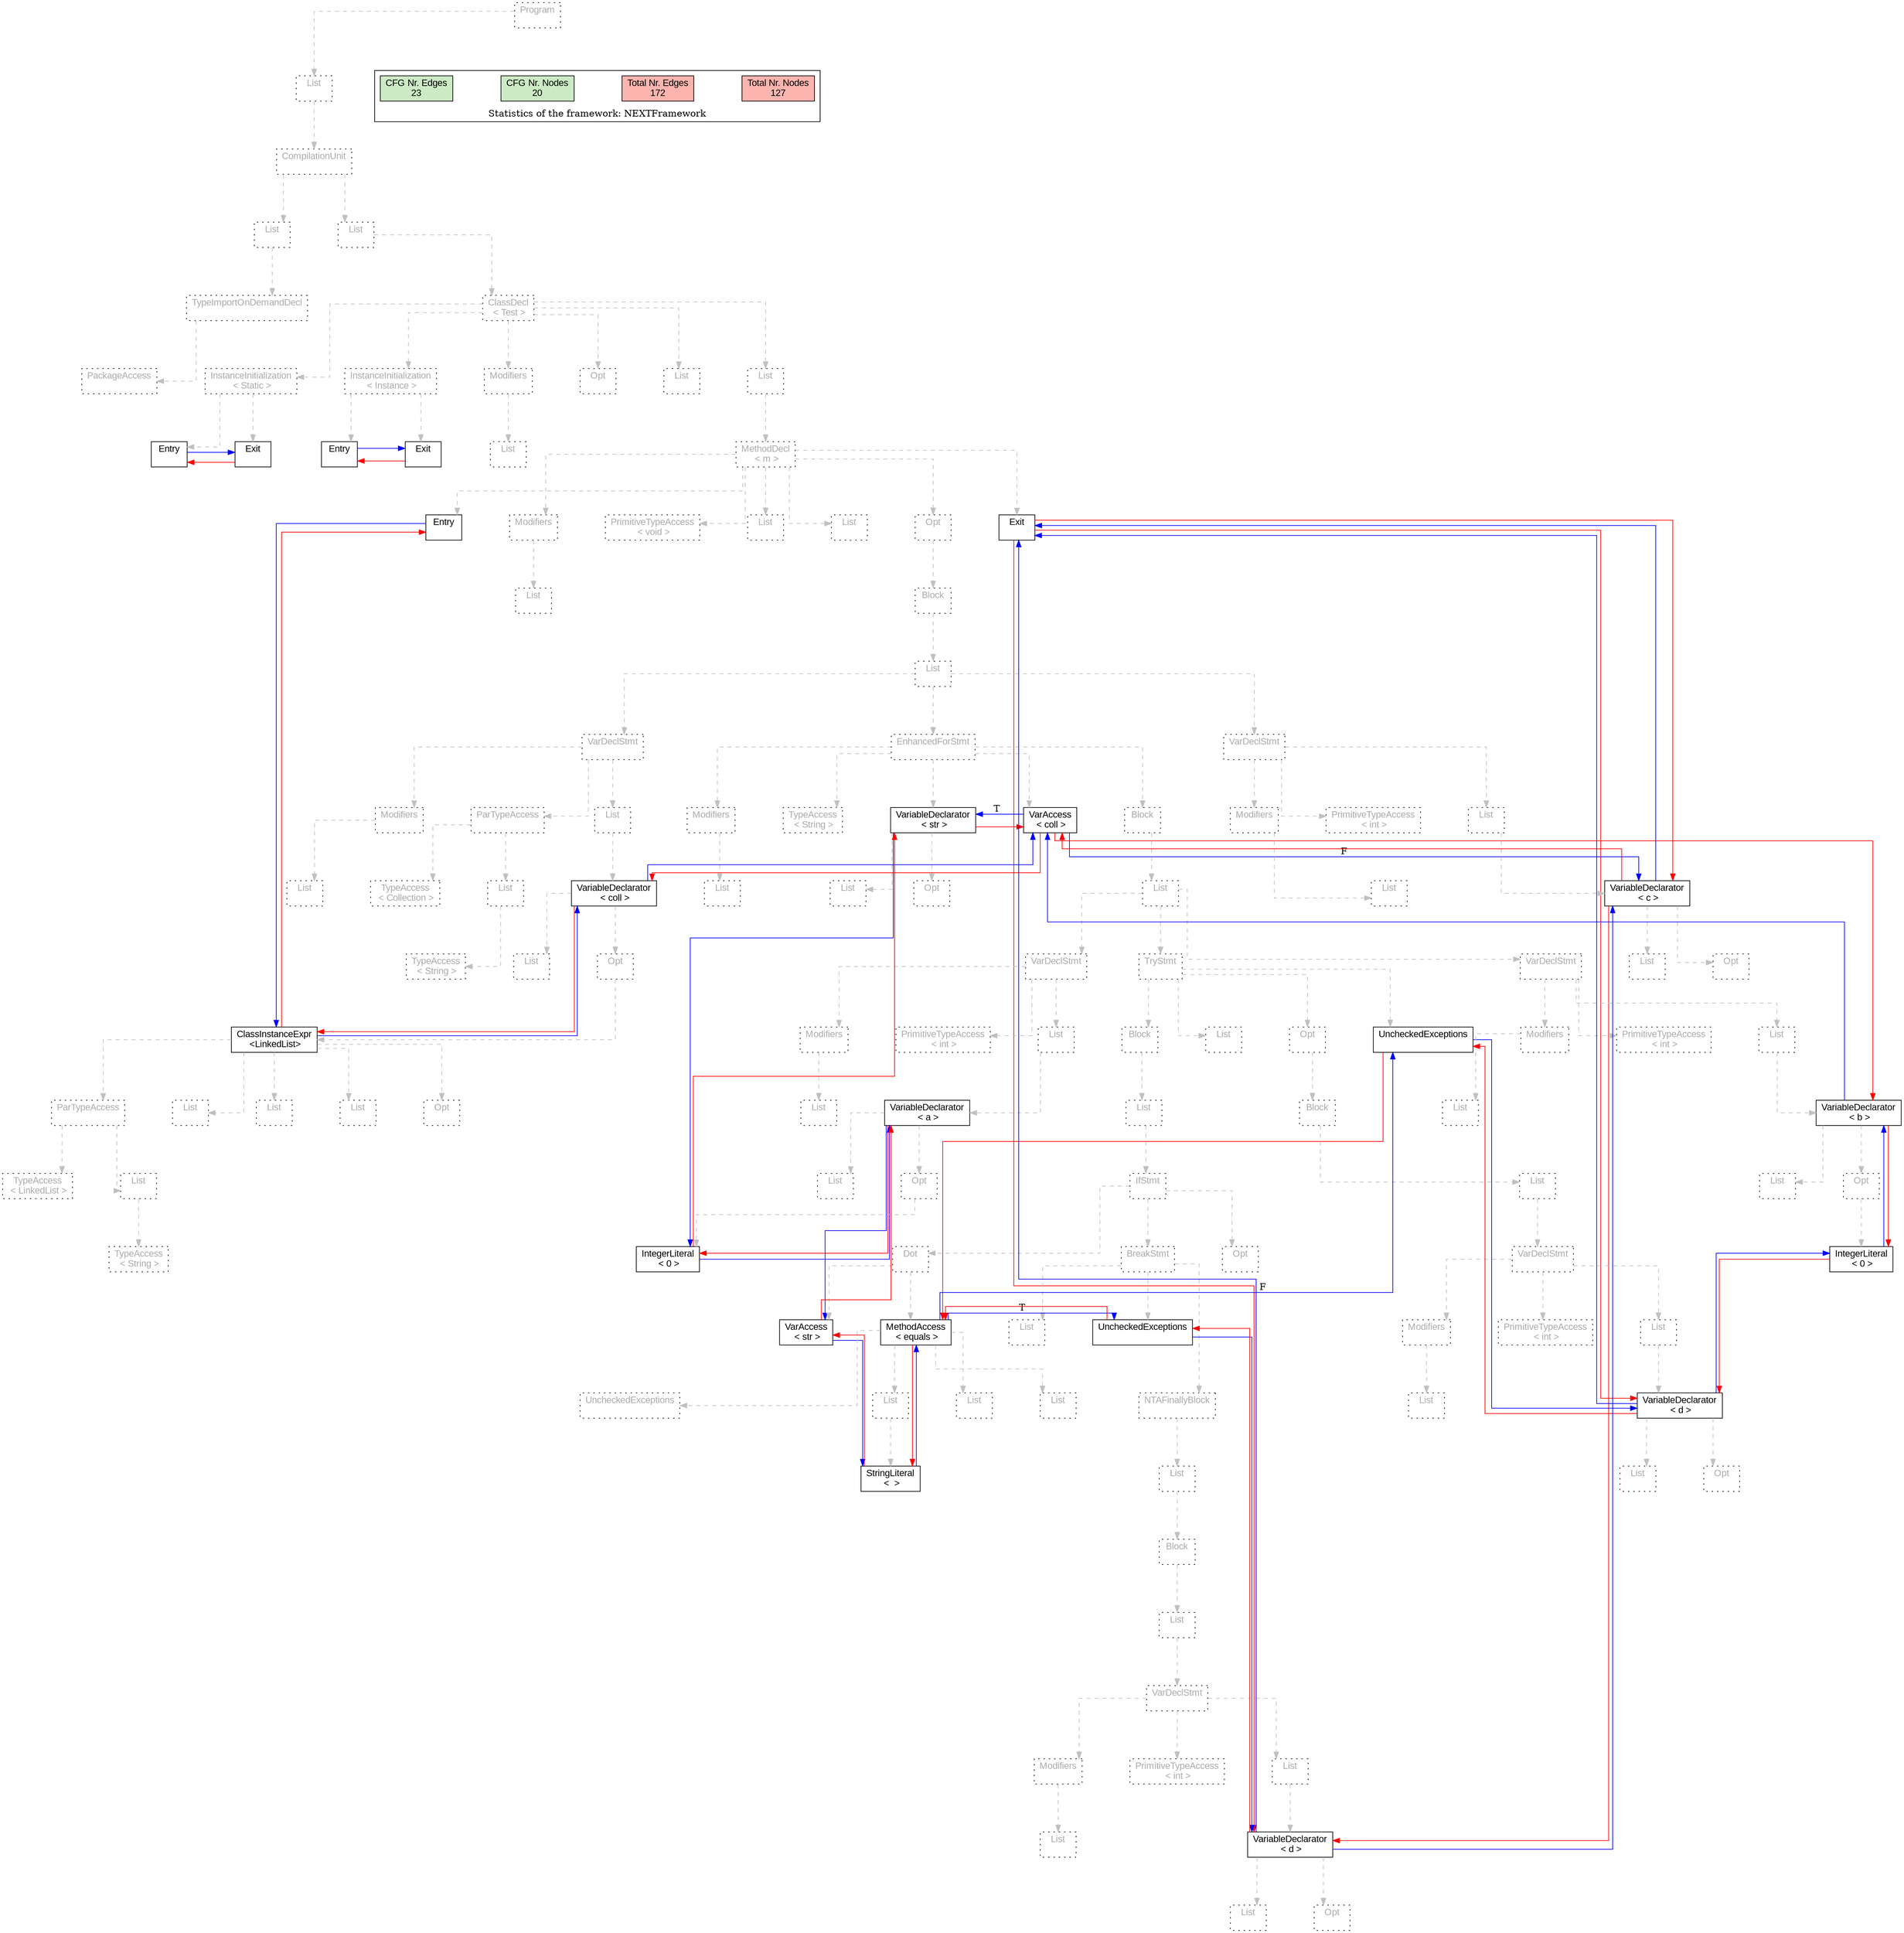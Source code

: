 digraph G {
graph [splines=ortho, nodesep="1", ranksep="1"]
node [shape=rect, fontname=Arial];
{ rank = same; "Program[0]"}
{ rank = same; "List[1]"}
{ rank = same; "CompilationUnit[2]"}
{ rank = same; "List[3]"; "List[6]"}
{ rank = same; "TypeImportOnDemandDecl[4]"; "ClassDecl[7]"}
{ rank = same; "PackageAccess[5]"; "Modifiers[24]"; "Opt[26]"; "List[27]"; "List[28]"; "InstanceInitialization[8]"; "InstanceInitialization[16]"}
{ rank = same; "List[25]"; "MethodDecl[29]"; "Entry[9]"; "Exit[10]"; "Entry[17]"; "Exit[18]"}
{ rank = same; "Entry[30]"; "Modifiers[31]"; "PrimitiveTypeAccess[33]"; "List[34]"; "List[35]"; "Opt[36]"; "Exit[37]"}
{ rank = same; "List[32]"; "Block[37]"}
{ rank = same; "List[38]"}
{ rank = same; "VarDeclStmt[39]"; "EnhancedForStmt[59]"; "VarDeclStmt[129]"}
{ rank = same; "Modifiers[40]"; "ParTypeAccess[42]"; "List[46]"; "Modifiers[60]"; "TypeAccess[62]"; "VariableDeclarator[63]"; "VarAccess[66]"; "Block[67]"; "Modifiers[130]"; "PrimitiveTypeAccess[132]"; "List[133]"}
{ rank = same; "List[41]"; "TypeAccess[43]"; "List[44]"; "VariableDeclarator[47]"; "List[61]"; "List[64]"; "Opt[65]"; "List[68]"; "List[131]"; "VariableDeclarator[134]"}
{ rank = same; "TypeAccess[45]"; "List[48]"; "Opt[49]"; "VarDeclStmt[69]"; "TryStmt[78]"; "VarDeclStmt[120]"; "List[135]"; "Opt[136]"}
{ rank = same; "ClassInstanceExpr[50]"; "Modifiers[70]"; "PrimitiveTypeAccess[72]"; "List[73]"; "Block[79]"; "List[107]"; "Opt[108]"; "UncheckedExceptions[119]"; "Modifiers[121]"; "PrimitiveTypeAccess[123]"; "List[124]"}
{ rank = same; "ParTypeAccess[51]"; "List[55]"; "Opt[56]"; "List[57]"; "List[58]"; "List[71]"; "VariableDeclarator[74]"; "List[80]"; "Block[109]"; "List[122]"; "VariableDeclarator[125]"}
{ rank = same; "TypeAccess[54]"; "IntegerLiteral[77]"; "Dot[82]"; "BreakStmt[90]"; "Opt[106]"; "VarDeclStmt[111]"; "IntegerLiteral[128]"}
{ rank = same; "TypeAccess[52]"; "List[53]"; "List[75]"; "Opt[76]"; "IfStmt[81]"; "List[110]"; "List[126]"; "Opt[127]"}
{ rank = same; "List[86]"; "List[88]"; "List[89]"; "UncheckedExceptions[85]"; "NTAFinallyBlock[93]"; "List[113]"; "VariableDeclarator[116]"}
{ rank = same; "VarAccess[83]"; "MethodAccess[84]"; "List[105]"; "UncheckedExceptions[91]"; "Modifiers[112]"; "PrimitiveTypeAccess[114]"; "List[115]"}
{ rank = same; "Block[95]"}
{ rank = same; "StringLiteral[87]"; "List[94]"; "List[117]"; "Opt[118]"}
{ rank = same; "VarDeclStmt[97]"}
{ rank = same; "List[96]"}
{ rank = same; "List[99]"; "VariableDeclarator[102]"}
{ rank = same; "Modifiers[98]"; "PrimitiveTypeAccess[100]"; "List[101]"}
{ rank = same; "List[103]"; "Opt[104]"}
"Program[0]" [label="Program\n ", style= dotted   fillcolor="#eeeeee" fontcolor="#aaaaaa"  ]
"List[1]" [label="List\n ", style= dotted   fillcolor="#eeeeee" fontcolor="#aaaaaa"  ]
"CompilationUnit[2]" [label="CompilationUnit\n ", style= dotted   fillcolor="#eeeeee" fontcolor="#aaaaaa"  ]
"List[3]" [label="List\n ", style= dotted   fillcolor="#eeeeee" fontcolor="#aaaaaa"  ]
"TypeImportOnDemandDecl[4]" [label="TypeImportOnDemandDecl\n ", style= dotted   fillcolor="#eeeeee" fontcolor="#aaaaaa"  ]
"PackageAccess[5]" [label="PackageAccess\n ", style= dotted   fillcolor="#eeeeee" fontcolor="#aaaaaa"  ]
"List[6]" [label="List\n ", style= dotted   fillcolor="#eeeeee" fontcolor="#aaaaaa"  ]
"ClassDecl[7]" [label="ClassDecl\n < Test >", style= dotted   fillcolor="#eeeeee" fontcolor="#aaaaaa"  ]
"Modifiers[24]" [label="Modifiers\n ", style= dotted   fillcolor="#eeeeee" fontcolor="#aaaaaa"  ]
"List[25]" [label="List\n ", style= dotted   fillcolor="#eeeeee" fontcolor="#aaaaaa"  ]
"Opt[26]" [label="Opt\n ", style= dotted   fillcolor="#eeeeee" fontcolor="#aaaaaa"  ]
"List[27]" [label="List\n ", style= dotted   fillcolor="#eeeeee" fontcolor="#aaaaaa"  ]
"List[28]" [label="List\n ", style= dotted   fillcolor="#eeeeee" fontcolor="#aaaaaa"  ]
"MethodDecl[29]" [label="MethodDecl\n < m >", style= dotted   fillcolor="#eeeeee" fontcolor="#aaaaaa"  ]
"Entry[30]" [label="Entry\n ", fillcolor=white   style=filled  ]
"Modifiers[31]" [label="Modifiers\n ", style= dotted   fillcolor="#eeeeee" fontcolor="#aaaaaa"  ]
"List[32]" [label="List\n ", style= dotted   fillcolor="#eeeeee" fontcolor="#aaaaaa"  ]
"PrimitiveTypeAccess[33]" [label="PrimitiveTypeAccess\n < void >", style= dotted   fillcolor="#eeeeee" fontcolor="#aaaaaa"  ]
"List[34]" [label="List\n ", style= dotted   fillcolor="#eeeeee" fontcolor="#aaaaaa"  ]
"List[35]" [label="List\n ", style= dotted   fillcolor="#eeeeee" fontcolor="#aaaaaa"  ]
"Opt[36]" [label="Opt\n ", style= dotted   fillcolor="#eeeeee" fontcolor="#aaaaaa"  ]
"Block[37]" [label="Block\n ", style= dotted   fillcolor="#eeeeee" fontcolor="#aaaaaa"  ]
"List[38]" [label="List\n ", style= dotted   fillcolor="#eeeeee" fontcolor="#aaaaaa"  ]
"VarDeclStmt[39]" [label="VarDeclStmt\n ", style= dotted   fillcolor="#eeeeee" fontcolor="#aaaaaa"  ]
"Modifiers[40]" [label="Modifiers\n ", style= dotted   fillcolor="#eeeeee" fontcolor="#aaaaaa"  ]
"List[41]" [label="List\n ", style= dotted   fillcolor="#eeeeee" fontcolor="#aaaaaa"  ]
"ParTypeAccess[42]" [label="ParTypeAccess\n ", style= dotted   fillcolor="#eeeeee" fontcolor="#aaaaaa"  ]
"TypeAccess[43]" [label="TypeAccess\n < Collection >", style= dotted   fillcolor="#eeeeee" fontcolor="#aaaaaa"  ]
"List[44]" [label="List\n ", style= dotted   fillcolor="#eeeeee" fontcolor="#aaaaaa"  ]
"TypeAccess[45]" [label="TypeAccess\n < String >", style= dotted   fillcolor="#eeeeee" fontcolor="#aaaaaa"  ]
"List[46]" [label="List\n ", style= dotted   fillcolor="#eeeeee" fontcolor="#aaaaaa"  ]
"VariableDeclarator[47]" [label="VariableDeclarator\n < coll >", fillcolor=white   style=filled  ]
"List[48]" [label="List\n ", style= dotted   fillcolor="#eeeeee" fontcolor="#aaaaaa"  ]
"Opt[49]" [label="Opt\n ", style= dotted   fillcolor="#eeeeee" fontcolor="#aaaaaa"  ]
"ClassInstanceExpr[50]" [label="ClassInstanceExpr\n <LinkedList>", fillcolor=white   style=filled  ]
"ParTypeAccess[51]" [label="ParTypeAccess\n ", style= dotted   fillcolor="#eeeeee" fontcolor="#aaaaaa"  ]
"TypeAccess[52]" [label="TypeAccess\n < LinkedList >", style= dotted   fillcolor="#eeeeee" fontcolor="#aaaaaa"  ]
"List[53]" [label="List\n ", style= dotted   fillcolor="#eeeeee" fontcolor="#aaaaaa"  ]
"TypeAccess[54]" [label="TypeAccess\n < String >", style= dotted   fillcolor="#eeeeee" fontcolor="#aaaaaa"  ]
"List[55]" [label="List\n ", style= dotted   fillcolor="#eeeeee" fontcolor="#aaaaaa"  ]
"Opt[56]" [label="Opt\n ", style= dotted   fillcolor="#eeeeee" fontcolor="#aaaaaa"  ]
"List[57]" [label="List\n ", style= dotted   fillcolor="#eeeeee" fontcolor="#aaaaaa"  ]
"List[58]" [label="List\n ", style= dotted   fillcolor="#eeeeee" fontcolor="#aaaaaa"  ]
"EnhancedForStmt[59]" [label="EnhancedForStmt\n ", style= dotted   fillcolor="#eeeeee" fontcolor="#aaaaaa"  ]
"Modifiers[60]" [label="Modifiers\n ", style= dotted   fillcolor="#eeeeee" fontcolor="#aaaaaa"  ]
"List[61]" [label="List\n ", style= dotted   fillcolor="#eeeeee" fontcolor="#aaaaaa"  ]
"TypeAccess[62]" [label="TypeAccess\n < String >", style= dotted   fillcolor="#eeeeee" fontcolor="#aaaaaa"  ]
"VariableDeclarator[63]" [label="VariableDeclarator\n < str >", fillcolor=white   style=filled  ]
"List[64]" [label="List\n ", style= dotted   fillcolor="#eeeeee" fontcolor="#aaaaaa"  ]
"Opt[65]" [label="Opt\n ", style= dotted   fillcolor="#eeeeee" fontcolor="#aaaaaa"  ]
"VarAccess[66]" [label="VarAccess\n < coll >", fillcolor=white   style=filled  ]
"Block[67]" [label="Block\n ", style= dotted   fillcolor="#eeeeee" fontcolor="#aaaaaa"  ]
"List[68]" [label="List\n ", style= dotted   fillcolor="#eeeeee" fontcolor="#aaaaaa"  ]
"VarDeclStmt[69]" [label="VarDeclStmt\n ", style= dotted   fillcolor="#eeeeee" fontcolor="#aaaaaa"  ]
"Modifiers[70]" [label="Modifiers\n ", style= dotted   fillcolor="#eeeeee" fontcolor="#aaaaaa"  ]
"List[71]" [label="List\n ", style= dotted   fillcolor="#eeeeee" fontcolor="#aaaaaa"  ]
"PrimitiveTypeAccess[72]" [label="PrimitiveTypeAccess\n < int >", style= dotted   fillcolor="#eeeeee" fontcolor="#aaaaaa"  ]
"List[73]" [label="List\n ", style= dotted   fillcolor="#eeeeee" fontcolor="#aaaaaa"  ]
"VariableDeclarator[74]" [label="VariableDeclarator\n < a >", fillcolor=white   style=filled  ]
"List[75]" [label="List\n ", style= dotted   fillcolor="#eeeeee" fontcolor="#aaaaaa"  ]
"Opt[76]" [label="Opt\n ", style= dotted   fillcolor="#eeeeee" fontcolor="#aaaaaa"  ]
"IntegerLiteral[77]" [label="IntegerLiteral\n < 0 >", fillcolor=white   style=filled  ]
"TryStmt[78]" [label="TryStmt\n ", style= dotted   fillcolor="#eeeeee" fontcolor="#aaaaaa"  ]
"Block[79]" [label="Block\n ", style= dotted   fillcolor="#eeeeee" fontcolor="#aaaaaa"  ]
"List[80]" [label="List\n ", style= dotted   fillcolor="#eeeeee" fontcolor="#aaaaaa"  ]
"IfStmt[81]" [label="IfStmt\n ", style= dotted   fillcolor="#eeeeee" fontcolor="#aaaaaa"  ]
"Dot[82]" [label="Dot\n ", style= dotted   fillcolor="#eeeeee" fontcolor="#aaaaaa"  ]
"VarAccess[83]" [label="VarAccess\n < str >", fillcolor=white   style=filled  ]
"MethodAccess[84]" [label="MethodAccess\n < equals >", fillcolor=white   style=filled  ]
"List[86]" [label="List\n ", style= dotted   fillcolor="#eeeeee" fontcolor="#aaaaaa"  ]
"StringLiteral[87]" [label="StringLiteral\n <  >", fillcolor=white   style=filled  ]
"List[88]" [label="List\n ", style= dotted   fillcolor="#eeeeee" fontcolor="#aaaaaa"  ]
"List[89]" [label="List\n ", style= dotted   fillcolor="#eeeeee" fontcolor="#aaaaaa"  ]
"UncheckedExceptions[85]" [label="UncheckedExceptions\n ", style= dotted   fillcolor="#eeeeee" fontcolor="#aaaaaa"  ]
"BreakStmt[90]" [label="BreakStmt\n ", style= dotted   fillcolor="#eeeeee" fontcolor="#aaaaaa"  ]
"NTAFinallyBlock[93]" [label="NTAFinallyBlock\n ", style= dotted   fillcolor="#eeeeee" fontcolor="#aaaaaa"  ]
"List[94]" [label="List\n ", style= dotted   fillcolor="#eeeeee" fontcolor="#aaaaaa"  ]
"Block[95]" [label="Block\n ", style= dotted   fillcolor="#eeeeee" fontcolor="#aaaaaa"  ]
"List[96]" [label="List\n ", style= dotted   fillcolor="#eeeeee" fontcolor="#aaaaaa"  ]
"VarDeclStmt[97]" [label="VarDeclStmt\n ", style= dotted   fillcolor="#eeeeee" fontcolor="#aaaaaa"  ]
"Modifiers[98]" [label="Modifiers\n ", style= dotted   fillcolor="#eeeeee" fontcolor="#aaaaaa"  ]
"List[99]" [label="List\n ", style= dotted   fillcolor="#eeeeee" fontcolor="#aaaaaa"  ]
"PrimitiveTypeAccess[100]" [label="PrimitiveTypeAccess\n < int >", style= dotted   fillcolor="#eeeeee" fontcolor="#aaaaaa"  ]
"List[101]" [label="List\n ", style= dotted   fillcolor="#eeeeee" fontcolor="#aaaaaa"  ]
"VariableDeclarator[102]" [label="VariableDeclarator\n < d >", fillcolor=white   style=filled  ]
"List[103]" [label="List\n ", style= dotted   fillcolor="#eeeeee" fontcolor="#aaaaaa"  ]
"Opt[104]" [label="Opt\n ", style= dotted   fillcolor="#eeeeee" fontcolor="#aaaaaa"  ]
"List[105]" [label="List\n ", style= dotted   fillcolor="#eeeeee" fontcolor="#aaaaaa"  ]
"UncheckedExceptions[91]" [label="UncheckedExceptions\n ", fillcolor=white   style=filled  ]
"Opt[106]" [label="Opt\n ", style= dotted   fillcolor="#eeeeee" fontcolor="#aaaaaa"  ]
"List[107]" [label="List\n ", style= dotted   fillcolor="#eeeeee" fontcolor="#aaaaaa"  ]
"Opt[108]" [label="Opt\n ", style= dotted   fillcolor="#eeeeee" fontcolor="#aaaaaa"  ]
"Block[109]" [label="Block\n ", style= dotted   fillcolor="#eeeeee" fontcolor="#aaaaaa"  ]
"List[110]" [label="List\n ", style= dotted   fillcolor="#eeeeee" fontcolor="#aaaaaa"  ]
"VarDeclStmt[111]" [label="VarDeclStmt\n ", style= dotted   fillcolor="#eeeeee" fontcolor="#aaaaaa"  ]
"Modifiers[112]" [label="Modifiers\n ", style= dotted   fillcolor="#eeeeee" fontcolor="#aaaaaa"  ]
"List[113]" [label="List\n ", style= dotted   fillcolor="#eeeeee" fontcolor="#aaaaaa"  ]
"PrimitiveTypeAccess[114]" [label="PrimitiveTypeAccess\n < int >", style= dotted   fillcolor="#eeeeee" fontcolor="#aaaaaa"  ]
"List[115]" [label="List\n ", style= dotted   fillcolor="#eeeeee" fontcolor="#aaaaaa"  ]
"VariableDeclarator[116]" [label="VariableDeclarator\n < d >", fillcolor=white   style=filled  ]
"List[117]" [label="List\n ", style= dotted   fillcolor="#eeeeee" fontcolor="#aaaaaa"  ]
"Opt[118]" [label="Opt\n ", style= dotted   fillcolor="#eeeeee" fontcolor="#aaaaaa"  ]
"UncheckedExceptions[119]" [label="UncheckedExceptions\n ", fillcolor=white   style=filled  ]
"VarDeclStmt[120]" [label="VarDeclStmt\n ", style= dotted   fillcolor="#eeeeee" fontcolor="#aaaaaa"  ]
"Modifiers[121]" [label="Modifiers\n ", style= dotted   fillcolor="#eeeeee" fontcolor="#aaaaaa"  ]
"List[122]" [label="List\n ", style= dotted   fillcolor="#eeeeee" fontcolor="#aaaaaa"  ]
"PrimitiveTypeAccess[123]" [label="PrimitiveTypeAccess\n < int >", style= dotted   fillcolor="#eeeeee" fontcolor="#aaaaaa"  ]
"List[124]" [label="List\n ", style= dotted   fillcolor="#eeeeee" fontcolor="#aaaaaa"  ]
"VariableDeclarator[125]" [label="VariableDeclarator\n < b >", fillcolor=white   style=filled  ]
"List[126]" [label="List\n ", style= dotted   fillcolor="#eeeeee" fontcolor="#aaaaaa"  ]
"Opt[127]" [label="Opt\n ", style= dotted   fillcolor="#eeeeee" fontcolor="#aaaaaa"  ]
"IntegerLiteral[128]" [label="IntegerLiteral\n < 0 >", fillcolor=white   style=filled  ]
"VarDeclStmt[129]" [label="VarDeclStmt\n ", style= dotted   fillcolor="#eeeeee" fontcolor="#aaaaaa"  ]
"Modifiers[130]" [label="Modifiers\n ", style= dotted   fillcolor="#eeeeee" fontcolor="#aaaaaa"  ]
"List[131]" [label="List\n ", style= dotted   fillcolor="#eeeeee" fontcolor="#aaaaaa"  ]
"PrimitiveTypeAccess[132]" [label="PrimitiveTypeAccess\n < int >", style= dotted   fillcolor="#eeeeee" fontcolor="#aaaaaa"  ]
"List[133]" [label="List\n ", style= dotted   fillcolor="#eeeeee" fontcolor="#aaaaaa"  ]
"VariableDeclarator[134]" [label="VariableDeclarator\n < c >", fillcolor=white   style=filled  ]
"List[135]" [label="List\n ", style= dotted   fillcolor="#eeeeee" fontcolor="#aaaaaa"  ]
"Opt[136]" [label="Opt\n ", style= dotted   fillcolor="#eeeeee" fontcolor="#aaaaaa"  ]
"Exit[37]" [label="Exit\n ", fillcolor=white   style=filled  ]
"InstanceInitialization[8]" [label="InstanceInitialization\n < Instance >", style= dotted   fillcolor="#eeeeee" fontcolor="#aaaaaa"  ]
"Entry[9]" [label="Entry\n ", fillcolor=white   style=filled  ]
"Exit[10]" [label="Exit\n ", fillcolor=white   style=filled  ]
"InstanceInitialization[16]" [label="InstanceInitialization\n < Static >", style= dotted   fillcolor="#eeeeee" fontcolor="#aaaaaa"  ]
"Entry[17]" [label="Entry\n ", fillcolor=white   style=filled  ]
"Exit[18]" [label="Exit\n ", fillcolor=white   style=filled  ]
"TypeImportOnDemandDecl[4]" -> "PackageAccess[5]" [style=dashed, color=gray]
"List[3]" -> "TypeImportOnDemandDecl[4]" [style=dashed, color=gray]
"CompilationUnit[2]" -> "List[3]" [style=dashed, color=gray]
"Modifiers[24]" -> "List[25]" [style=dashed, color=gray]
"ClassDecl[7]" -> "Modifiers[24]" [style=dashed, color=gray]
"ClassDecl[7]" -> "Opt[26]" [style=dashed, color=gray]
"ClassDecl[7]" -> "List[27]" [style=dashed, color=gray]
"MethodDecl[29]" -> "Entry[30]" [style=dashed, color=gray]
"Modifiers[31]" -> "List[32]" [style=dashed, color=gray]
"MethodDecl[29]" -> "Modifiers[31]" [style=dashed, color=gray]
"MethodDecl[29]" -> "PrimitiveTypeAccess[33]" [style=dashed, color=gray]
"MethodDecl[29]" -> "List[34]" [style=dashed, color=gray]
"MethodDecl[29]" -> "List[35]" [style=dashed, color=gray]
"Modifiers[40]" -> "List[41]" [style=dashed, color=gray]
"VarDeclStmt[39]" -> "Modifiers[40]" [style=dashed, color=gray]
"ParTypeAccess[42]" -> "TypeAccess[43]" [style=dashed, color=gray]
"List[44]" -> "TypeAccess[45]" [style=dashed, color=gray]
"ParTypeAccess[42]" -> "List[44]" [style=dashed, color=gray]
"VarDeclStmt[39]" -> "ParTypeAccess[42]" [style=dashed, color=gray]
"VariableDeclarator[47]" -> "List[48]" [style=dashed, color=gray]
"ParTypeAccess[51]" -> "TypeAccess[52]" [style=dashed, color=gray]
"List[53]" -> "TypeAccess[54]" [style=dashed, color=gray]
"ParTypeAccess[51]" -> "List[53]" [style=dashed, color=gray]
"ClassInstanceExpr[50]" -> "ParTypeAccess[51]" [style=dashed, color=gray]
"ClassInstanceExpr[50]" -> "List[55]" [style=dashed, color=gray]
"ClassInstanceExpr[50]" -> "Opt[56]" [style=dashed, color=gray]
"ClassInstanceExpr[50]" -> "List[57]" [style=dashed, color=gray]
"ClassInstanceExpr[50]" -> "List[58]" [style=dashed, color=gray]
"Opt[49]" -> "ClassInstanceExpr[50]" [style=dashed, color=gray]
"VariableDeclarator[47]" -> "Opt[49]" [style=dashed, color=gray]
"List[46]" -> "VariableDeclarator[47]" [style=dashed, color=gray]
"VarDeclStmt[39]" -> "List[46]" [style=dashed, color=gray]
"List[38]" -> "VarDeclStmt[39]" [style=dashed, color=gray]
"Modifiers[60]" -> "List[61]" [style=dashed, color=gray]
"EnhancedForStmt[59]" -> "Modifiers[60]" [style=dashed, color=gray]
"EnhancedForStmt[59]" -> "TypeAccess[62]" [style=dashed, color=gray]
"VariableDeclarator[63]" -> "List[64]" [style=dashed, color=gray]
"VariableDeclarator[63]" -> "Opt[65]" [style=dashed, color=gray]
"EnhancedForStmt[59]" -> "VariableDeclarator[63]" [style=dashed, color=gray]
"EnhancedForStmt[59]" -> "VarAccess[66]" [style=dashed, color=gray]
"Modifiers[70]" -> "List[71]" [style=dashed, color=gray]
"VarDeclStmt[69]" -> "Modifiers[70]" [style=dashed, color=gray]
"VarDeclStmt[69]" -> "PrimitiveTypeAccess[72]" [style=dashed, color=gray]
"VariableDeclarator[74]" -> "List[75]" [style=dashed, color=gray]
"Opt[76]" -> "IntegerLiteral[77]" [style=dashed, color=gray]
"VariableDeclarator[74]" -> "Opt[76]" [style=dashed, color=gray]
"List[73]" -> "VariableDeclarator[74]" [style=dashed, color=gray]
"VarDeclStmt[69]" -> "List[73]" [style=dashed, color=gray]
"List[68]" -> "VarDeclStmt[69]" [style=dashed, color=gray]
"Dot[82]" -> "VarAccess[83]" [style=dashed, color=gray]
"List[86]" -> "StringLiteral[87]" [style=dashed, color=gray]
"MethodAccess[84]" -> "List[86]" [style=dashed, color=gray]
"MethodAccess[84]" -> "List[88]" [style=dashed, color=gray]
"MethodAccess[84]" -> "List[89]" [style=dashed, color=gray]
"MethodAccess[84]" -> "UncheckedExceptions[85]" [style=dashed, color=gray]
"Dot[82]" -> "MethodAccess[84]" [style=dashed, color=gray]
"IfStmt[81]" -> "Dot[82]" [style=dashed, color=gray]
"Modifiers[98]" -> "List[99]" [style=dashed, color=gray]
"VarDeclStmt[97]" -> "Modifiers[98]" [style=dashed, color=gray]
"VarDeclStmt[97]" -> "PrimitiveTypeAccess[100]" [style=dashed, color=gray]
"VariableDeclarator[102]" -> "List[103]" [style=dashed, color=gray]
"VariableDeclarator[102]" -> "Opt[104]" [style=dashed, color=gray]
"List[101]" -> "VariableDeclarator[102]" [style=dashed, color=gray]
"VarDeclStmt[97]" -> "List[101]" [style=dashed, color=gray]
"List[96]" -> "VarDeclStmt[97]" [style=dashed, color=gray]
"Block[95]" -> "List[96]" [style=dashed, color=gray]
"List[94]" -> "Block[95]" [style=dashed, color=gray]
"NTAFinallyBlock[93]" -> "List[94]" [style=dashed, color=gray]
"BreakStmt[90]" -> "NTAFinallyBlock[93]" [style=dashed, color=gray]
"BreakStmt[90]" -> "List[105]" [style=dashed, color=gray]
"BreakStmt[90]" -> "UncheckedExceptions[91]" [style=dashed, color=gray]
"IfStmt[81]" -> "BreakStmt[90]" [style=dashed, color=gray]
"IfStmt[81]" -> "Opt[106]" [style=dashed, color=gray]
"List[80]" -> "IfStmt[81]" [style=dashed, color=gray]
"Block[79]" -> "List[80]" [style=dashed, color=gray]
"TryStmt[78]" -> "Block[79]" [style=dashed, color=gray]
"TryStmt[78]" -> "List[107]" [style=dashed, color=gray]
"Modifiers[112]" -> "List[113]" [style=dashed, color=gray]
"VarDeclStmt[111]" -> "Modifiers[112]" [style=dashed, color=gray]
"VarDeclStmt[111]" -> "PrimitiveTypeAccess[114]" [style=dashed, color=gray]
"VariableDeclarator[116]" -> "List[117]" [style=dashed, color=gray]
"VariableDeclarator[116]" -> "Opt[118]" [style=dashed, color=gray]
"List[115]" -> "VariableDeclarator[116]" [style=dashed, color=gray]
"VarDeclStmt[111]" -> "List[115]" [style=dashed, color=gray]
"List[110]" -> "VarDeclStmt[111]" [style=dashed, color=gray]
"Block[109]" -> "List[110]" [style=dashed, color=gray]
"Opt[108]" -> "Block[109]" [style=dashed, color=gray]
"TryStmt[78]" -> "Opt[108]" [style=dashed, color=gray]
"TryStmt[78]" -> "UncheckedExceptions[119]" [style=dashed, color=gray]
"List[68]" -> "TryStmt[78]" [style=dashed, color=gray]
"Modifiers[121]" -> "List[122]" [style=dashed, color=gray]
"VarDeclStmt[120]" -> "Modifiers[121]" [style=dashed, color=gray]
"VarDeclStmt[120]" -> "PrimitiveTypeAccess[123]" [style=dashed, color=gray]
"VariableDeclarator[125]" -> "List[126]" [style=dashed, color=gray]
"Opt[127]" -> "IntegerLiteral[128]" [style=dashed, color=gray]
"VariableDeclarator[125]" -> "Opt[127]" [style=dashed, color=gray]
"List[124]" -> "VariableDeclarator[125]" [style=dashed, color=gray]
"VarDeclStmt[120]" -> "List[124]" [style=dashed, color=gray]
"List[68]" -> "VarDeclStmt[120]" [style=dashed, color=gray]
"Block[67]" -> "List[68]" [style=dashed, color=gray]
"EnhancedForStmt[59]" -> "Block[67]" [style=dashed, color=gray]
"List[38]" -> "EnhancedForStmt[59]" [style=dashed, color=gray]
"Modifiers[130]" -> "List[131]" [style=dashed, color=gray]
"VarDeclStmt[129]" -> "Modifiers[130]" [style=dashed, color=gray]
"VarDeclStmt[129]" -> "PrimitiveTypeAccess[132]" [style=dashed, color=gray]
"VariableDeclarator[134]" -> "List[135]" [style=dashed, color=gray]
"VariableDeclarator[134]" -> "Opt[136]" [style=dashed, color=gray]
"List[133]" -> "VariableDeclarator[134]" [style=dashed, color=gray]
"VarDeclStmt[129]" -> "List[133]" [style=dashed, color=gray]
"List[38]" -> "VarDeclStmt[129]" [style=dashed, color=gray]
"Block[37]" -> "List[38]" [style=dashed, color=gray]
"Opt[36]" -> "Block[37]" [style=dashed, color=gray]
"MethodDecl[29]" -> "Opt[36]" [style=dashed, color=gray]
"MethodDecl[29]" -> "Exit[37]" [style=dashed, color=gray]
"List[28]" -> "MethodDecl[29]" [style=dashed, color=gray]
"ClassDecl[7]" -> "List[28]" [style=dashed, color=gray]
"InstanceInitialization[8]" -> "Entry[9]" [style=dashed, color=gray]
"InstanceInitialization[8]" -> "Exit[10]" [style=dashed, color=gray]
"InstanceInitialization[16]" -> "Entry[17]" [style=dashed, color=gray]
"InstanceInitialization[16]" -> "Exit[18]" [style=dashed, color=gray]
"ClassDecl[7]" -> "InstanceInitialization[8]" [style=dashed, color=gray]
"ClassDecl[7]" -> "InstanceInitialization[16]" [style=dashed, color=gray]
"List[6]" -> "ClassDecl[7]" [style=dashed, color=gray]
"CompilationUnit[2]" -> "List[6]" [style=dashed, color=gray]
"List[1]" -> "CompilationUnit[2]" [style=dashed, color=gray]
"Program[0]" -> "List[1]" [style=dashed, color=gray]
"Exit[18]" -> "Entry[17]" [color=red, constraint=false]
"Entry[17]" -> "Exit[18]" [color=blue, constraint=false, xlabel=" "] 
"Exit[10]" -> "Entry[9]" [color=red, constraint=false]
"Entry[9]" -> "Exit[10]" [color=blue, constraint=false, xlabel=" "] 
"Exit[37]" -> "VariableDeclarator[102]" [color=red, constraint=false]
"Exit[37]" -> "VariableDeclarator[116]" [color=red, constraint=false]
"Exit[37]" -> "VariableDeclarator[134]" [color=red, constraint=false]
"VariableDeclarator[134]" -> "Exit[37]" [color=blue, constraint=false, xlabel=" "] 
"VariableDeclarator[134]" -> "VarAccess[66]" [color=red, constraint=false]
"VariableDeclarator[134]" -> "VariableDeclarator[102]" [color=red, constraint=false]
"VariableDeclarator[102]" -> "VariableDeclarator[134]" [color=blue, constraint=false, xlabel=" "] 
"VariableDeclarator[102]" -> "Exit[37]" [color=blue, constraint=false, xlabel=" "] 
"VariableDeclarator[102]" -> "UncheckedExceptions[91]" [color=red, constraint=false]
"UncheckedExceptions[91]" -> "VariableDeclarator[102]" [color=blue, constraint=false, xlabel=" "] 
"UncheckedExceptions[91]" -> "MethodAccess[84]" [color=red, constraint=false]
"VariableDeclarator[125]" -> "VarAccess[66]" [color=blue, constraint=false, xlabel=" "] 
"VariableDeclarator[125]" -> "IntegerLiteral[128]" [color=red, constraint=false]
"IntegerLiteral[128]" -> "VariableDeclarator[125]" [color=blue, constraint=false, xlabel=" "] 
"IntegerLiteral[128]" -> "VariableDeclarator[116]" [color=red, constraint=false]
"VariableDeclarator[116]" -> "IntegerLiteral[128]" [color=blue, constraint=false, xlabel=" "] 
"VariableDeclarator[116]" -> "Exit[37]" [color=blue, constraint=false, xlabel=" "] 
"VariableDeclarator[116]" -> "UncheckedExceptions[119]" [color=red, constraint=false]
"UncheckedExceptions[119]" -> "VariableDeclarator[116]" [color=blue, constraint=false, xlabel=" "] 
"UncheckedExceptions[119]" -> "MethodAccess[84]" [color=red, constraint=false]
"MethodAccess[84]" -> "UncheckedExceptions[91]" [color=blue, constraint=false, xlabel="T "] 
"MethodAccess[84]" -> "UncheckedExceptions[119]" [color=blue, constraint=false, xlabel="F "] 
"MethodAccess[84]" -> "StringLiteral[87]" [color=red, constraint=false]
"StringLiteral[87]" -> "MethodAccess[84]" [color=blue, constraint=false, xlabel=" "] 
"StringLiteral[87]" -> "VarAccess[83]" [color=red, constraint=false]
"VarAccess[83]" -> "StringLiteral[87]" [color=blue, constraint=false, xlabel=" "] 
"VarAccess[83]" -> "VariableDeclarator[74]" [color=red, constraint=false]
"VariableDeclarator[74]" -> "VarAccess[83]" [color=blue, constraint=false, xlabel=" "] 
"VariableDeclarator[74]" -> "IntegerLiteral[77]" [color=red, constraint=false]
"IntegerLiteral[77]" -> "VariableDeclarator[74]" [color=blue, constraint=false, xlabel=" "] 
"IntegerLiteral[77]" -> "VariableDeclarator[63]" [color=red, constraint=false]
"VariableDeclarator[63]" -> "IntegerLiteral[77]" [color=blue, constraint=false, xlabel=" "] 
"VariableDeclarator[63]" -> "VarAccess[66]" [color=red, constraint=false]
"VarAccess[66]" -> "VariableDeclarator[63]" [color=blue, constraint=false, xlabel="T "] 
"VarAccess[66]" -> "VariableDeclarator[134]" [color=blue, constraint=false, xlabel="F "] 
"VarAccess[66]" -> "VariableDeclarator[47]" [color=red, constraint=false]
"VarAccess[66]" -> "VariableDeclarator[125]" [color=red, constraint=false]
"VariableDeclarator[47]" -> "VarAccess[66]" [color=blue, constraint=false, xlabel=" "] 
"VariableDeclarator[47]" -> "ClassInstanceExpr[50]" [color=red, constraint=false]
"ClassInstanceExpr[50]" -> "VariableDeclarator[47]" [color=blue, constraint=false, xlabel=" "] 
"ClassInstanceExpr[50]" -> "Entry[30]" [color=red, constraint=false]
"Entry[30]" -> "ClassInstanceExpr[50]" [color=blue, constraint=false, xlabel=" "] 
"List[3]" -> "List[6]" [style=invis]
"InstanceInitialization[16]" -> "InstanceInitialization[8]" -> "Modifiers[24]" -> "Opt[26]" -> "List[27]" -> "List[28]" [style=invis]
"Entry[30]" -> "Modifiers[31]" -> "PrimitiveTypeAccess[33]" -> "List[34]" -> "List[35]" -> "Opt[36]" -> "Exit[37]" [style=invis]
"VarDeclStmt[39]" -> "EnhancedForStmt[59]" -> "VarDeclStmt[129]" [style=invis]
"Modifiers[40]" -> "ParTypeAccess[42]" -> "List[46]" [style=invis]
"TypeAccess[43]" -> "List[44]" [style=invis]
"List[48]" -> "Opt[49]" [style=invis]
"ParTypeAccess[51]" -> "List[55]" -> "Opt[56]" [style=invis]
"TypeAccess[52]" -> "List[53]" [style=invis]
"Modifiers[60]" -> "TypeAccess[62]" -> "VariableDeclarator[63]" -> "VarAccess[66]" -> "Block[67]" [style=invis]
"List[64]" -> "Opt[65]" [style=invis]
"VarDeclStmt[69]" -> "TryStmt[78]" -> "VarDeclStmt[120]" [style=invis]
"Modifiers[70]" -> "PrimitiveTypeAccess[72]" -> "List[73]" [style=invis]
"List[75]" -> "Opt[76]" [style=invis]
"Block[79]" -> "List[107]" -> "Opt[108]" [style=invis]
"Dot[82]" -> "BreakStmt[90]" -> "Opt[106]" [style=invis]
"VarAccess[83]" -> "MethodAccess[84]" [style=invis]
"Modifiers[98]" -> "PrimitiveTypeAccess[100]" -> "List[101]" [style=invis]
"List[103]" -> "Opt[104]" [style=invis]
"Modifiers[112]" -> "PrimitiveTypeAccess[114]" -> "List[115]" [style=invis]
"List[117]" -> "Opt[118]" [style=invis]
"Modifiers[121]" -> "PrimitiveTypeAccess[123]" -> "List[124]" [style=invis]
"List[126]" -> "Opt[127]" [style=invis]
"Modifiers[130]" -> "PrimitiveTypeAccess[132]" -> "List[133]" [style=invis]
"List[135]" -> "Opt[136]" [style=invis]
"Entry[9]" -> "Exit[10]" [style=invis]
"Entry[17]" -> "Exit[18]" [style=invis]

subgraph cluster_legend {
{node [style=filled, fillcolor=1, colorscheme="pastel13"]
Nodes [label="Total Nr. Nodes
127", fillcolor=1]
Edges [label="Total Nr. Edges
172", fillcolor=1]
NodesCFG [label="CFG Nr. Nodes
20", fillcolor=3]
EdgesCFG [label="CFG Nr. Edges
23", fillcolor=3]
Nodes-> "Program[0]" -> NodesCFG  [style="invis"]
Edges -> "Program[0]" ->EdgesCFG [style="invis"]}
label = "Statistics of the framework: NEXTFramework"
style="solid"
ranksep=0.05
nodesep=0.01
labelloc = b
len=2
}}